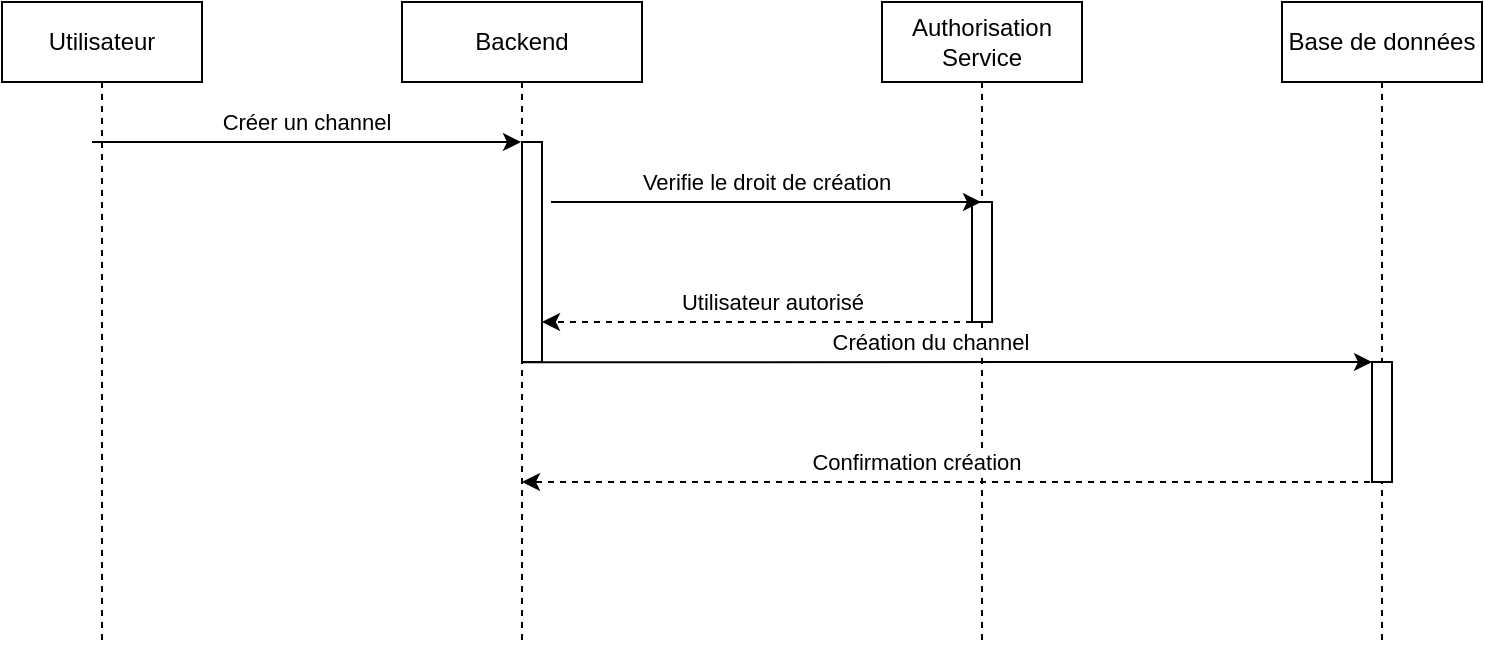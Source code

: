 <mxfile>
    <diagram name="Page-1" id="2YBvvXClWsGukQMizWep">
        <mxGraphModel dx="418" dy="326" grid="1" gridSize="10" guides="1" tooltips="1" connect="1" arrows="1" fold="1" page="1" pageScale="1" pageWidth="850" pageHeight="1100" background="none" math="0" shadow="0">
            <root>
                <mxCell id="0"/>
                <mxCell id="1" parent="0"/>
                <mxCell id="gIgCATBuBZRof1xgLh5w-1" value="Utilisateur" style="shape=umlLifeline;perimeter=lifelinePerimeter;whiteSpace=wrap;html=1;container=0;dropTarget=0;collapsible=0;recursiveResize=0;outlineConnect=0;portConstraint=eastwest;newEdgeStyle={&quot;edgeStyle&quot;:&quot;elbowEdgeStyle&quot;,&quot;elbow&quot;:&quot;vertical&quot;,&quot;curved&quot;:0,&quot;rounded&quot;:0};" parent="1" vertex="1">
                    <mxGeometry x="50" y="40" width="100" height="320" as="geometry"/>
                </mxCell>
                <mxCell id="gIgCATBuBZRof1xgLh5w-2" value="Authorisation Service" style="shape=umlLifeline;perimeter=lifelinePerimeter;whiteSpace=wrap;html=1;container=0;dropTarget=0;collapsible=0;recursiveResize=0;outlineConnect=0;portConstraint=eastwest;newEdgeStyle={&quot;edgeStyle&quot;:&quot;elbowEdgeStyle&quot;,&quot;elbow&quot;:&quot;vertical&quot;,&quot;curved&quot;:0,&quot;rounded&quot;:0};" parent="1" vertex="1">
                    <mxGeometry x="490" y="40" width="100" height="320" as="geometry"/>
                </mxCell>
                <mxCell id="gIgCATBuBZRof1xgLh5w-3" value="" style="html=1;points=[];perimeter=orthogonalPerimeter;outlineConnect=0;targetShapes=umlLifeline;portConstraint=eastwest;newEdgeStyle={&quot;edgeStyle&quot;:&quot;elbowEdgeStyle&quot;,&quot;elbow&quot;:&quot;vertical&quot;,&quot;curved&quot;:0,&quot;rounded&quot;:0};" parent="gIgCATBuBZRof1xgLh5w-2" vertex="1">
                    <mxGeometry x="45" y="100" width="10" height="60" as="geometry"/>
                </mxCell>
                <mxCell id="gIgCATBuBZRof1xgLh5w-4" value="Backend" style="shape=umlLifeline;perimeter=lifelinePerimeter;whiteSpace=wrap;html=1;container=0;dropTarget=0;collapsible=0;recursiveResize=0;outlineConnect=0;portConstraint=eastwest;newEdgeStyle={&quot;edgeStyle&quot;:&quot;elbowEdgeStyle&quot;,&quot;elbow&quot;:&quot;vertical&quot;,&quot;curved&quot;:0,&quot;rounded&quot;:0};" parent="1" vertex="1">
                    <mxGeometry x="250" y="40" width="120" height="320" as="geometry"/>
                </mxCell>
                <mxCell id="gIgCATBuBZRof1xgLh5w-5" value="" style="html=1;points=[];perimeter=orthogonalPerimeter;outlineConnect=0;targetShapes=umlLifeline;portConstraint=eastwest;newEdgeStyle={&quot;edgeStyle&quot;:&quot;elbowEdgeStyle&quot;,&quot;elbow&quot;:&quot;vertical&quot;,&quot;curved&quot;:0,&quot;rounded&quot;:0};" parent="gIgCATBuBZRof1xgLh5w-4" vertex="1">
                    <mxGeometry x="60" y="70" width="10" height="110" as="geometry"/>
                </mxCell>
                <mxCell id="gIgCATBuBZRof1xgLh5w-6" value="" style="endArrow=classic;html=1;rounded=0;" parent="1" target="gIgCATBuBZRof1xgLh5w-4" edge="1">
                    <mxGeometry width="50" height="50" relative="1" as="geometry">
                        <mxPoint x="95" y="110" as="sourcePoint"/>
                        <mxPoint x="450" y="110" as="targetPoint"/>
                    </mxGeometry>
                </mxCell>
                <mxCell id="gIgCATBuBZRof1xgLh5w-7" value="Créer un channel" style="edgeLabel;html=1;align=center;verticalAlign=middle;resizable=0;points=[];" parent="gIgCATBuBZRof1xgLh5w-6" vertex="1" connectable="0">
                    <mxGeometry x="-0.028" relative="1" as="geometry">
                        <mxPoint x="3" y="-10" as="offset"/>
                    </mxGeometry>
                </mxCell>
                <mxCell id="gIgCATBuBZRof1xgLh5w-10" value="" style="endArrow=classic;html=1;rounded=0;" parent="1" edge="1">
                    <mxGeometry width="50" height="50" relative="1" as="geometry">
                        <mxPoint x="324.5" y="140" as="sourcePoint"/>
                        <mxPoint x="539.5" y="140" as="targetPoint"/>
                    </mxGeometry>
                </mxCell>
                <mxCell id="gIgCATBuBZRof1xgLh5w-11" value="Verifie le droit de création" style="edgeLabel;html=1;align=center;verticalAlign=middle;resizable=0;points=[];" parent="gIgCATBuBZRof1xgLh5w-10" vertex="1" connectable="0">
                    <mxGeometry x="-0.028" relative="1" as="geometry">
                        <mxPoint x="3" y="-10" as="offset"/>
                    </mxGeometry>
                </mxCell>
                <mxCell id="gIgCATBuBZRof1xgLh5w-14" value="" style="endArrow=classic;html=1;rounded=0;exitX=0.501;exitY=0.278;exitDx=0;exitDy=0;exitPerimeter=0;" parent="1" edge="1" target="gIgCATBuBZRof1xgLh5w-13">
                    <mxGeometry width="50" height="50" relative="1" as="geometry">
                        <mxPoint x="310.12" y="220.16" as="sourcePoint"/>
                        <mxPoint x="935.0" y="220" as="targetPoint"/>
                        <Array as="points">
                            <mxPoint x="670" y="220"/>
                        </Array>
                    </mxGeometry>
                </mxCell>
                <mxCell id="gIgCATBuBZRof1xgLh5w-15" value="Création du channel" style="edgeLabel;html=1;align=center;verticalAlign=middle;resizable=0;points=[];" parent="gIgCATBuBZRof1xgLh5w-14" vertex="1" connectable="0">
                    <mxGeometry x="-0.109" y="4" relative="1" as="geometry">
                        <mxPoint x="14" y="-6" as="offset"/>
                    </mxGeometry>
                </mxCell>
                <mxCell id="gIgCATBuBZRof1xgLh5w-16" value="" style="endArrow=classic;html=1;rounded=0;dashed=1;" parent="1" source="gIgCATBuBZRof1xgLh5w-3" edge="1">
                    <mxGeometry width="50" height="50" relative="1" as="geometry">
                        <mxPoint x="739.5" y="260" as="sourcePoint"/>
                        <mxPoint x="320" y="200" as="targetPoint"/>
                        <Array as="points">
                            <mxPoint x="440" y="200"/>
                        </Array>
                    </mxGeometry>
                </mxCell>
                <mxCell id="gIgCATBuBZRof1xgLh5w-17" value="Utilisateur autorisé" style="edgeLabel;html=1;align=center;verticalAlign=middle;resizable=0;points=[];" parent="gIgCATBuBZRof1xgLh5w-16" vertex="1" connectable="0">
                    <mxGeometry x="-0.082" relative="1" as="geometry">
                        <mxPoint x="-2" y="-10" as="offset"/>
                    </mxGeometry>
                </mxCell>
                <mxCell id="gIgCATBuBZRof1xgLh5w-18" value="Base de données" style="shape=umlLifeline;perimeter=lifelinePerimeter;whiteSpace=wrap;html=1;container=0;dropTarget=0;collapsible=0;recursiveResize=0;outlineConnect=0;portConstraint=eastwest;newEdgeStyle={&quot;edgeStyle&quot;:&quot;elbowEdgeStyle&quot;,&quot;elbow&quot;:&quot;vertical&quot;,&quot;curved&quot;:0,&quot;rounded&quot;:0};" parent="1" vertex="1">
                    <mxGeometry x="690" y="40" width="100" height="320" as="geometry"/>
                </mxCell>
                <mxCell id="gIgCATBuBZRof1xgLh5w-13" value="" style="html=1;points=[];perimeter=orthogonalPerimeter;outlineConnect=0;targetShapes=umlLifeline;portConstraint=eastwest;newEdgeStyle={&quot;edgeStyle&quot;:&quot;elbowEdgeStyle&quot;,&quot;elbow&quot;:&quot;vertical&quot;,&quot;curved&quot;:0,&quot;rounded&quot;:0};" parent="gIgCATBuBZRof1xgLh5w-18" vertex="1">
                    <mxGeometry x="45" y="180" width="10" height="60" as="geometry"/>
                </mxCell>
                <mxCell id="gIgCATBuBZRof1xgLh5w-91" value="" style="endArrow=classic;html=1;rounded=0;dashed=1;" parent="1" target="gIgCATBuBZRof1xgLh5w-4" edge="1">
                    <mxGeometry width="50" height="50" relative="1" as="geometry">
                        <mxPoint x="740" y="280" as="sourcePoint"/>
                        <mxPoint x="90.0" y="280" as="targetPoint"/>
                    </mxGeometry>
                </mxCell>
                <mxCell id="gIgCATBuBZRof1xgLh5w-93" value="Confirmation création" style="edgeLabel;html=1;align=center;verticalAlign=middle;resizable=0;points=[];" parent="gIgCATBuBZRof1xgLh5w-91" vertex="1" connectable="0">
                    <mxGeometry x="-0.022" y="1" relative="1" as="geometry">
                        <mxPoint x="-23" y="-11" as="offset"/>
                    </mxGeometry>
                </mxCell>
            </root>
        </mxGraphModel>
    </diagram>
</mxfile>